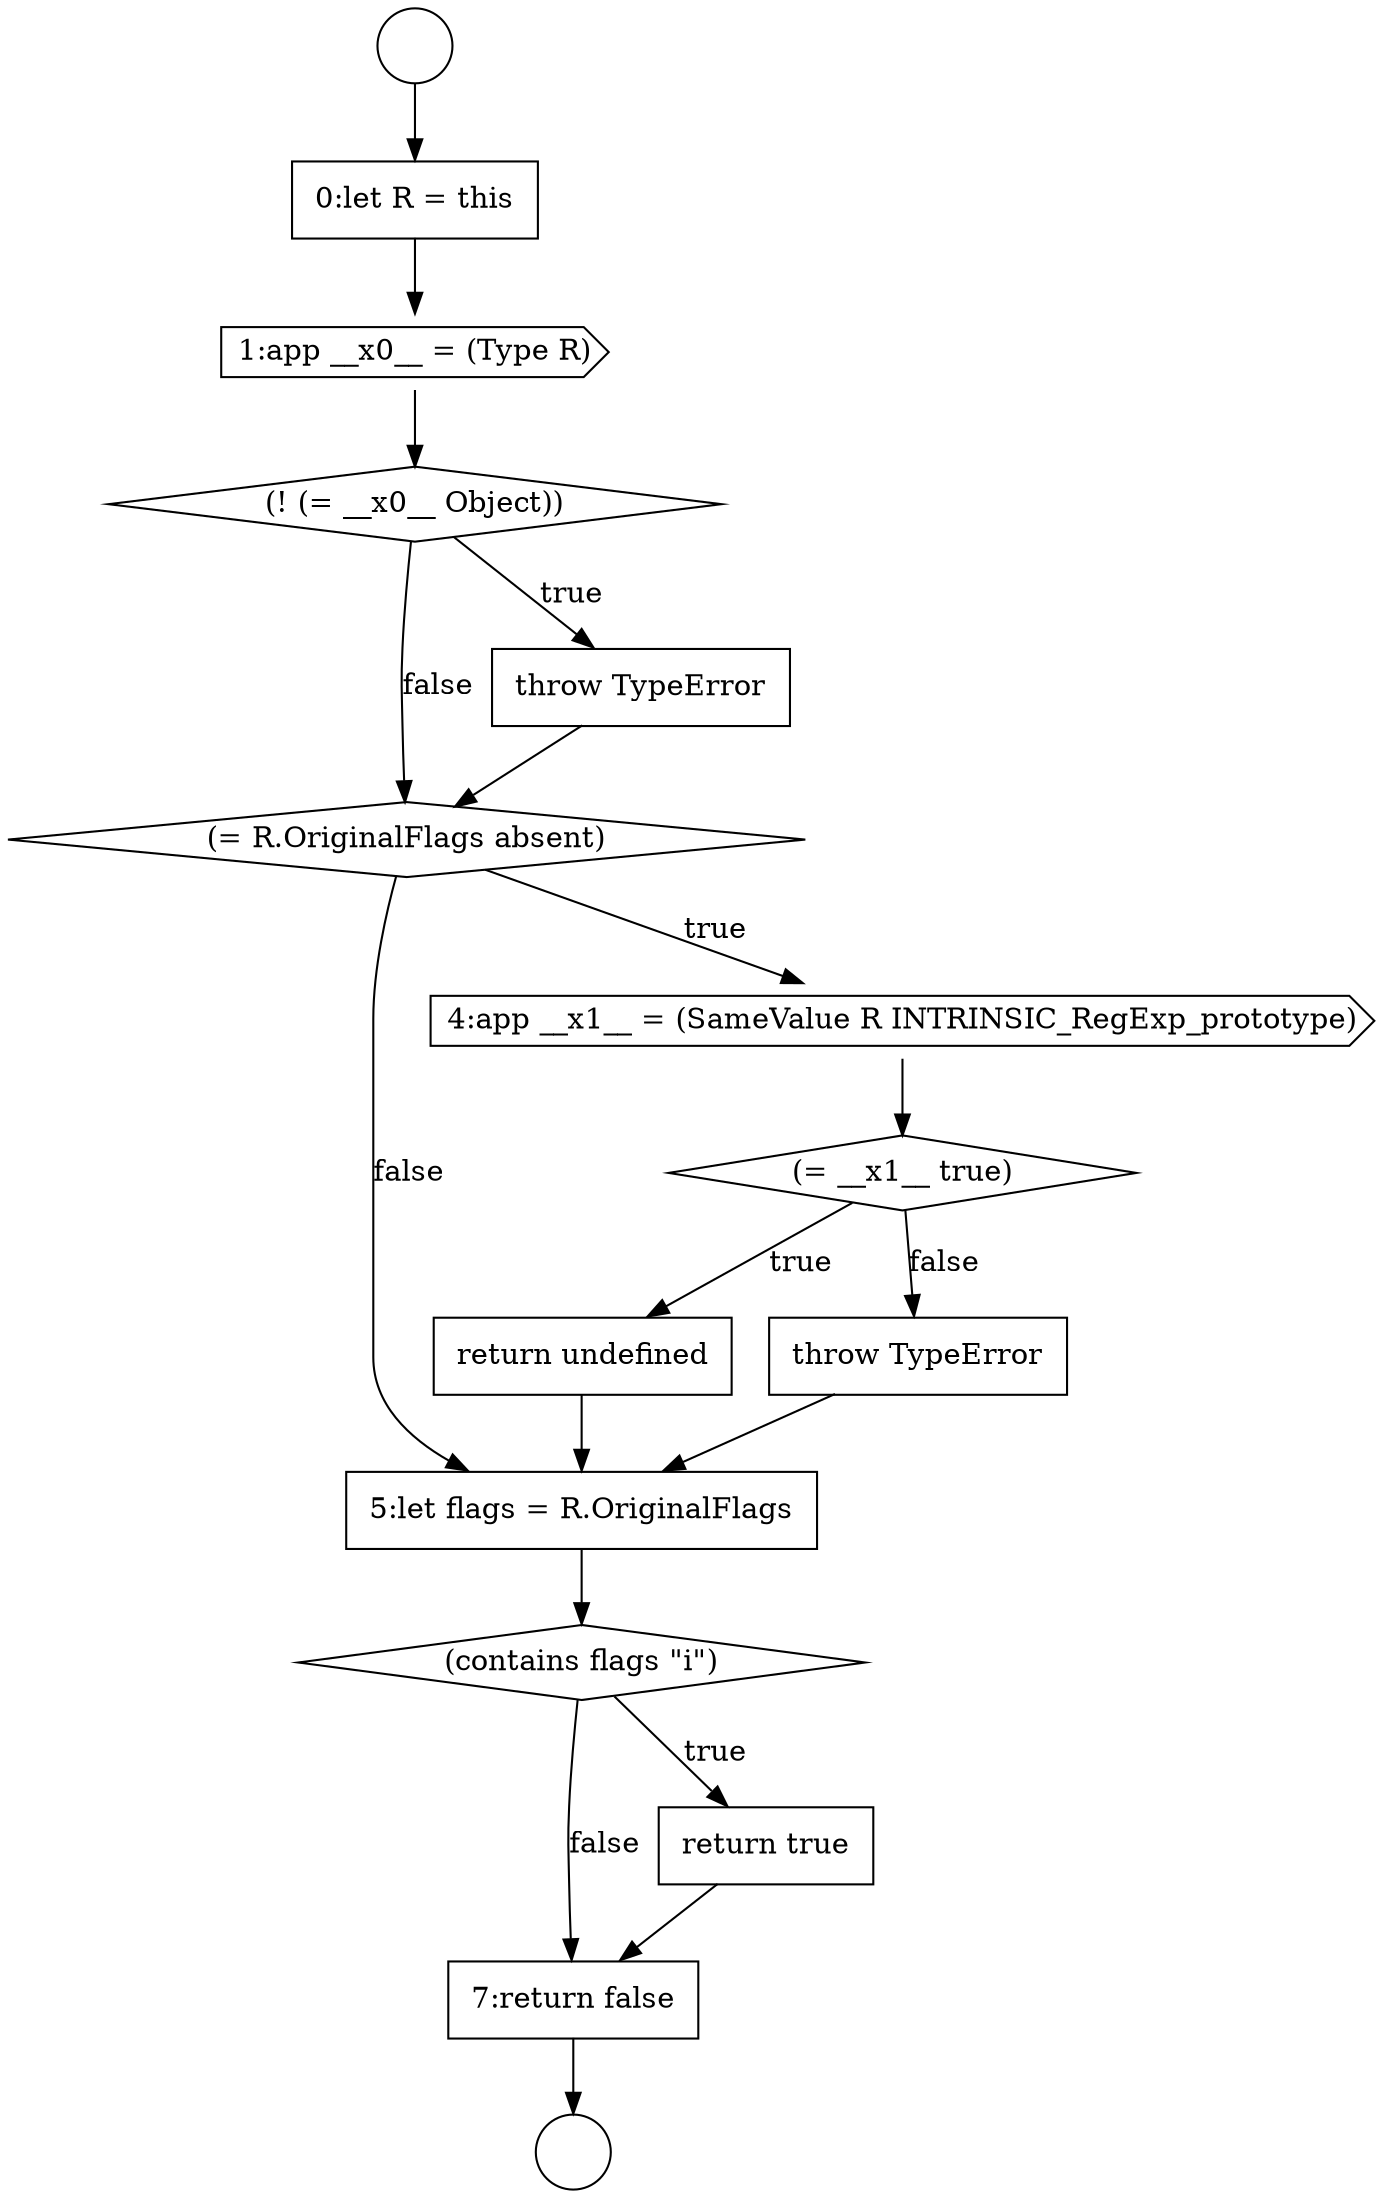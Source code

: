 digraph {
  node15225 [shape=circle label=" " color="black" fillcolor="white" style=filled]
  node15235 [shape=none, margin=0, label=<<font color="black">
    <table border="0" cellborder="1" cellspacing="0" cellpadding="10">
      <tr><td align="left">5:let flags = R.OriginalFlags</td></tr>
    </table>
  </font>> color="black" fillcolor="white" style=filled]
  node15238 [shape=none, margin=0, label=<<font color="black">
    <table border="0" cellborder="1" cellspacing="0" cellpadding="10">
      <tr><td align="left">7:return false</td></tr>
    </table>
  </font>> color="black" fillcolor="white" style=filled]
  node15226 [shape=none, margin=0, label=<<font color="black">
    <table border="0" cellborder="1" cellspacing="0" cellpadding="10">
      <tr><td align="left">0:let R = this</td></tr>
    </table>
  </font>> color="black" fillcolor="white" style=filled]
  node15224 [shape=circle label=" " color="black" fillcolor="white" style=filled]
  node15237 [shape=none, margin=0, label=<<font color="black">
    <table border="0" cellborder="1" cellspacing="0" cellpadding="10">
      <tr><td align="left">return true</td></tr>
    </table>
  </font>> color="black" fillcolor="white" style=filled]
  node15227 [shape=cds, label=<<font color="black">1:app __x0__ = (Type R)</font>> color="black" fillcolor="white" style=filled]
  node15233 [shape=none, margin=0, label=<<font color="black">
    <table border="0" cellborder="1" cellspacing="0" cellpadding="10">
      <tr><td align="left">return undefined</td></tr>
    </table>
  </font>> color="black" fillcolor="white" style=filled]
  node15228 [shape=diamond, label=<<font color="black">(! (= __x0__ Object))</font>> color="black" fillcolor="white" style=filled]
  node15230 [shape=diamond, label=<<font color="black">(= R.OriginalFlags absent)</font>> color="black" fillcolor="white" style=filled]
  node15236 [shape=diamond, label=<<font color="black">(contains flags &quot;i&quot;)</font>> color="black" fillcolor="white" style=filled]
  node15229 [shape=none, margin=0, label=<<font color="black">
    <table border="0" cellborder="1" cellspacing="0" cellpadding="10">
      <tr><td align="left">throw TypeError</td></tr>
    </table>
  </font>> color="black" fillcolor="white" style=filled]
  node15231 [shape=cds, label=<<font color="black">4:app __x1__ = (SameValue R INTRINSIC_RegExp_prototype)</font>> color="black" fillcolor="white" style=filled]
  node15234 [shape=none, margin=0, label=<<font color="black">
    <table border="0" cellborder="1" cellspacing="0" cellpadding="10">
      <tr><td align="left">throw TypeError</td></tr>
    </table>
  </font>> color="black" fillcolor="white" style=filled]
  node15232 [shape=diamond, label=<<font color="black">(= __x1__ true)</font>> color="black" fillcolor="white" style=filled]
  node15237 -> node15238 [ color="black"]
  node15228 -> node15229 [label=<<font color="black">true</font>> color="black"]
  node15228 -> node15230 [label=<<font color="black">false</font>> color="black"]
  node15238 -> node15225 [ color="black"]
  node15226 -> node15227 [ color="black"]
  node15227 -> node15228 [ color="black"]
  node15236 -> node15237 [label=<<font color="black">true</font>> color="black"]
  node15236 -> node15238 [label=<<font color="black">false</font>> color="black"]
  node15232 -> node15233 [label=<<font color="black">true</font>> color="black"]
  node15232 -> node15234 [label=<<font color="black">false</font>> color="black"]
  node15230 -> node15231 [label=<<font color="black">true</font>> color="black"]
  node15230 -> node15235 [label=<<font color="black">false</font>> color="black"]
  node15234 -> node15235 [ color="black"]
  node15231 -> node15232 [ color="black"]
  node15233 -> node15235 [ color="black"]
  node15224 -> node15226 [ color="black"]
  node15229 -> node15230 [ color="black"]
  node15235 -> node15236 [ color="black"]
}
